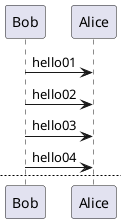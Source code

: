 {
  "sha1": "czd5my187f5l5z81dyqxaly7yhntq43",
  "insertion": {
    "when": "2024-06-01T09:03:02.301Z",
    "user": "plantuml@gmail.com"
  }
}
@startuml

autonewpage 140

Bob -> Alice : hello01
Bob -> Alice : hello02
Bob -> Alice : hello03
Bob -> Alice : hello04
Bob -> Alice : hello05
Bob -> Alice : hello06
Bob -> Alice : hello07
Bob -> Alice : hello08
Bob -> Alice : hello09
Bob -> Alice : hello10

@enduml

